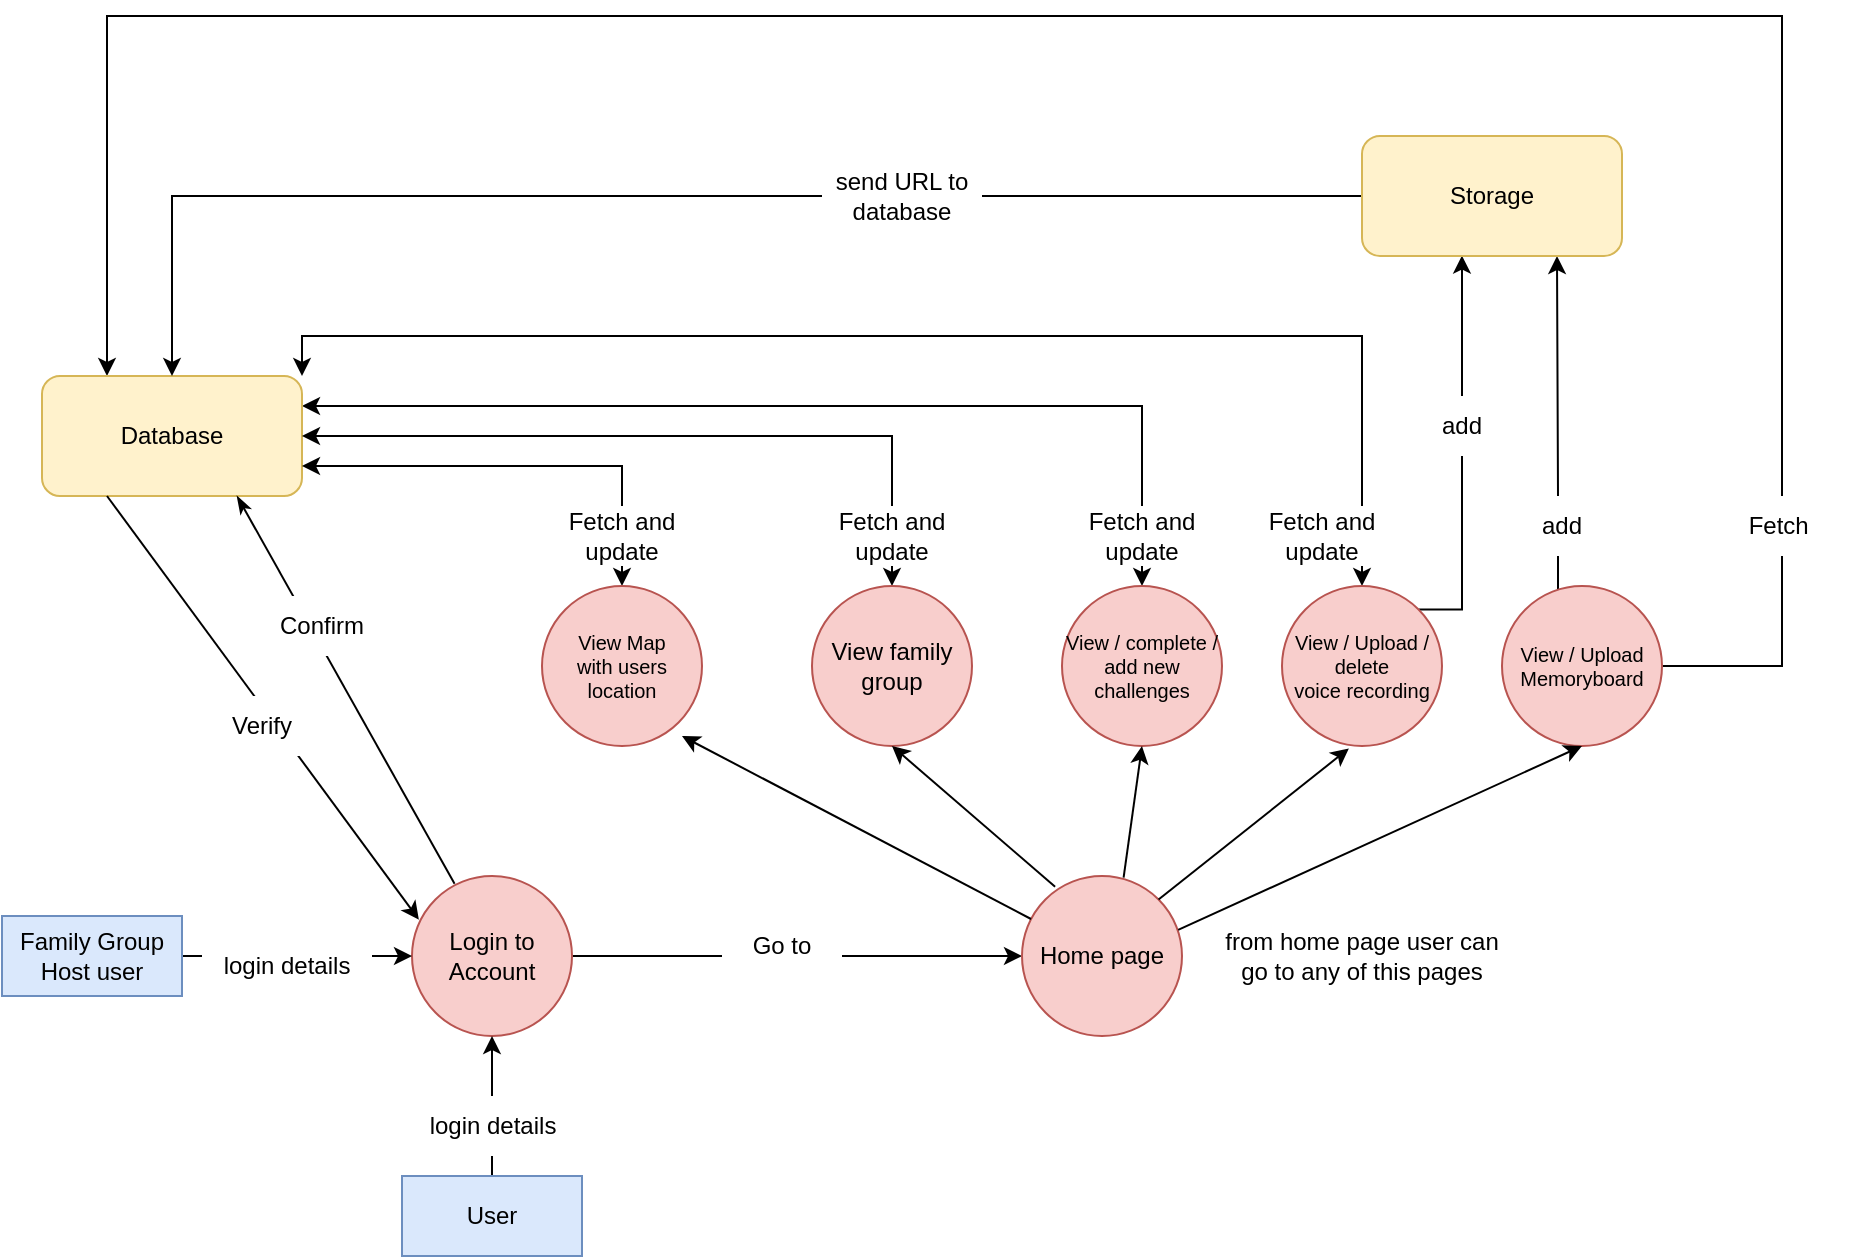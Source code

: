<mxfile version="24.2.8" type="device">
  <diagram id="C5RBs43oDa-KdzZeNtuy" name="Page-1">
    <mxGraphModel dx="641" dy="407" grid="1" gridSize="10" guides="1" tooltips="1" connect="1" arrows="1" fold="1" page="1" pageScale="1" pageWidth="1200" pageHeight="1920" math="0" shadow="0">
      <root>
        <mxCell id="WIyWlLk6GJQsqaUBKTNV-0" />
        <mxCell id="WIyWlLk6GJQsqaUBKTNV-1" parent="WIyWlLk6GJQsqaUBKTNV-0" />
        <mxCell id="s-Dn0FR5llp2s9H8pclf-69" style="edgeStyle=orthogonalEdgeStyle;rounded=0;orthogonalLoop=1;jettySize=auto;html=1;exitX=0.5;exitY=0;exitDx=0;exitDy=0;entryX=1;entryY=0.25;entryDx=0;entryDy=0;startArrow=classic;startFill=1;" edge="1" parent="WIyWlLk6GJQsqaUBKTNV-1" source="s-Dn0FR5llp2s9H8pclf-2" target="s-Dn0FR5llp2s9H8pclf-6">
          <mxGeometry relative="1" as="geometry" />
        </mxCell>
        <mxCell id="s-Dn0FR5llp2s9H8pclf-2" value="View / complete / add new challenges" style="ellipse;whiteSpace=wrap;html=1;aspect=fixed;fontSize=10;fillColor=#f8cecc;strokeColor=#b85450;" vertex="1" parent="WIyWlLk6GJQsqaUBKTNV-1">
          <mxGeometry x="750" y="375" width="80" height="80" as="geometry" />
        </mxCell>
        <mxCell id="s-Dn0FR5llp2s9H8pclf-72" style="edgeStyle=orthogonalEdgeStyle;rounded=0;orthogonalLoop=1;jettySize=auto;html=1;exitX=0.5;exitY=0;exitDx=0;exitDy=0;entryX=1;entryY=0;entryDx=0;entryDy=0;startArrow=classic;startFill=1;" edge="1" parent="WIyWlLk6GJQsqaUBKTNV-1" source="s-Dn0FR5llp2s9H8pclf-3" target="s-Dn0FR5llp2s9H8pclf-6">
          <mxGeometry relative="1" as="geometry">
            <Array as="points">
              <mxPoint x="900" y="250" />
              <mxPoint x="370" y="250" />
            </Array>
          </mxGeometry>
        </mxCell>
        <mxCell id="s-Dn0FR5llp2s9H8pclf-79" style="edgeStyle=orthogonalEdgeStyle;rounded=0;orthogonalLoop=1;jettySize=auto;html=1;exitX=1;exitY=0;exitDx=0;exitDy=0;entryX=0.381;entryY=0.997;entryDx=0;entryDy=0;entryPerimeter=0;" edge="1" parent="WIyWlLk6GJQsqaUBKTNV-1" source="s-Dn0FR5llp2s9H8pclf-3" target="s-Dn0FR5llp2s9H8pclf-64">
          <mxGeometry relative="1" as="geometry">
            <Array as="points">
              <mxPoint x="950" y="387" />
              <mxPoint x="950" y="210" />
            </Array>
          </mxGeometry>
        </mxCell>
        <mxCell id="s-Dn0FR5llp2s9H8pclf-3" value="&lt;font style=&quot;font-size: 10px;&quot;&gt;View / Upload / delete&lt;/font&gt;&lt;div style=&quot;font-size: 10px;&quot;&gt;&lt;font style=&quot;font-size: 10px;&quot;&gt;voice recording&lt;/font&gt;&lt;/div&gt;" style="ellipse;whiteSpace=wrap;html=1;aspect=fixed;fontSize=10;fillColor=#f8cecc;strokeColor=#b85450;" vertex="1" parent="WIyWlLk6GJQsqaUBKTNV-1">
          <mxGeometry x="860" y="375" width="80" height="80" as="geometry" />
        </mxCell>
        <mxCell id="s-Dn0FR5llp2s9H8pclf-77" style="edgeStyle=orthogonalEdgeStyle;rounded=0;orthogonalLoop=1;jettySize=auto;html=1;entryX=0.25;entryY=0;entryDx=0;entryDy=0;" edge="1" parent="WIyWlLk6GJQsqaUBKTNV-1" source="s-Dn0FR5llp2s9H8pclf-4" target="s-Dn0FR5llp2s9H8pclf-6">
          <mxGeometry relative="1" as="geometry">
            <Array as="points">
              <mxPoint x="1110" y="415" />
              <mxPoint x="1110" y="90" />
              <mxPoint x="273" y="90" />
            </Array>
          </mxGeometry>
        </mxCell>
        <mxCell id="s-Dn0FR5llp2s9H8pclf-78" style="edgeStyle=orthogonalEdgeStyle;rounded=0;orthogonalLoop=1;jettySize=auto;html=1;entryX=0.75;entryY=1;entryDx=0;entryDy=0;" edge="1" parent="WIyWlLk6GJQsqaUBKTNV-1" source="s-Dn0FR5llp2s9H8pclf-4" target="s-Dn0FR5llp2s9H8pclf-64">
          <mxGeometry relative="1" as="geometry">
            <Array as="points">
              <mxPoint x="998" y="330" />
              <mxPoint x="998" y="330" />
            </Array>
          </mxGeometry>
        </mxCell>
        <mxCell id="s-Dn0FR5llp2s9H8pclf-4" value="View / Upload Memoryboard" style="ellipse;whiteSpace=wrap;html=1;aspect=fixed;fontSize=10;fillColor=#f8cecc;strokeColor=#b85450;" vertex="1" parent="WIyWlLk6GJQsqaUBKTNV-1">
          <mxGeometry x="970" y="375" width="80" height="80" as="geometry" />
        </mxCell>
        <mxCell id="s-Dn0FR5llp2s9H8pclf-62" style="edgeStyle=orthogonalEdgeStyle;rounded=0;orthogonalLoop=1;jettySize=auto;html=1;entryX=0;entryY=0.5;entryDx=0;entryDy=0;" edge="1" parent="WIyWlLk6GJQsqaUBKTNV-1" source="s-Dn0FR5llp2s9H8pclf-5" target="s-Dn0FR5llp2s9H8pclf-61">
          <mxGeometry relative="1" as="geometry" />
        </mxCell>
        <mxCell id="s-Dn0FR5llp2s9H8pclf-5" value="Login to Account" style="ellipse;whiteSpace=wrap;html=1;aspect=fixed;fillColor=#f8cecc;strokeColor=#b85450;" vertex="1" parent="WIyWlLk6GJQsqaUBKTNV-1">
          <mxGeometry x="425" y="520" width="80" height="80" as="geometry" />
        </mxCell>
        <mxCell id="s-Dn0FR5llp2s9H8pclf-6" value="Database" style="rounded=1;whiteSpace=wrap;html=1;fillColor=#fff2cc;strokeColor=#d6b656;" vertex="1" parent="WIyWlLk6GJQsqaUBKTNV-1">
          <mxGeometry x="240" y="270" width="130" height="60" as="geometry" />
        </mxCell>
        <mxCell id="s-Dn0FR5llp2s9H8pclf-11" style="edgeStyle=orthogonalEdgeStyle;rounded=0;orthogonalLoop=1;jettySize=auto;html=1;entryX=0.5;entryY=1;entryDx=0;entryDy=0;" edge="1" parent="WIyWlLk6GJQsqaUBKTNV-1" source="s-Dn0FR5llp2s9H8pclf-7" target="s-Dn0FR5llp2s9H8pclf-5">
          <mxGeometry relative="1" as="geometry" />
        </mxCell>
        <mxCell id="s-Dn0FR5llp2s9H8pclf-7" value="User" style="rounded=0;whiteSpace=wrap;html=1;fillColor=#dae8fc;strokeColor=#6c8ebf;" vertex="1" parent="WIyWlLk6GJQsqaUBKTNV-1">
          <mxGeometry x="420" y="670" width="90" height="40" as="geometry" />
        </mxCell>
        <mxCell id="s-Dn0FR5llp2s9H8pclf-12" style="edgeStyle=orthogonalEdgeStyle;rounded=0;orthogonalLoop=1;jettySize=auto;html=1;entryX=0;entryY=0.5;entryDx=0;entryDy=0;" edge="1" parent="WIyWlLk6GJQsqaUBKTNV-1" source="s-Dn0FR5llp2s9H8pclf-8" target="s-Dn0FR5llp2s9H8pclf-5">
          <mxGeometry relative="1" as="geometry" />
        </mxCell>
        <mxCell id="s-Dn0FR5llp2s9H8pclf-8" value="Family Group Host user" style="rounded=0;whiteSpace=wrap;html=1;fillColor=#dae8fc;strokeColor=#6c8ebf;" vertex="1" parent="WIyWlLk6GJQsqaUBKTNV-1">
          <mxGeometry x="220" y="540" width="90" height="40" as="geometry" />
        </mxCell>
        <mxCell id="s-Dn0FR5llp2s9H8pclf-68" style="edgeStyle=orthogonalEdgeStyle;rounded=0;orthogonalLoop=1;jettySize=auto;html=1;exitX=0.5;exitY=0;exitDx=0;exitDy=0;entryX=1;entryY=0.5;entryDx=0;entryDy=0;startArrow=classic;startFill=1;" edge="1" parent="WIyWlLk6GJQsqaUBKTNV-1" source="s-Dn0FR5llp2s9H8pclf-9" target="s-Dn0FR5llp2s9H8pclf-6">
          <mxGeometry relative="1" as="geometry" />
        </mxCell>
        <mxCell id="s-Dn0FR5llp2s9H8pclf-9" value="View family group" style="ellipse;whiteSpace=wrap;html=1;aspect=fixed;fillColor=#f8cecc;strokeColor=#b85450;" vertex="1" parent="WIyWlLk6GJQsqaUBKTNV-1">
          <mxGeometry x="625" y="375" width="80" height="80" as="geometry" />
        </mxCell>
        <mxCell id="s-Dn0FR5llp2s9H8pclf-67" style="edgeStyle=orthogonalEdgeStyle;rounded=0;orthogonalLoop=1;jettySize=auto;html=1;exitX=0.5;exitY=0;exitDx=0;exitDy=0;entryX=1;entryY=0.75;entryDx=0;entryDy=0;startArrow=classic;startFill=1;" edge="1" parent="WIyWlLk6GJQsqaUBKTNV-1" source="s-Dn0FR5llp2s9H8pclf-10" target="s-Dn0FR5llp2s9H8pclf-6">
          <mxGeometry relative="1" as="geometry" />
        </mxCell>
        <mxCell id="s-Dn0FR5llp2s9H8pclf-10" value="View Map&lt;div style=&quot;font-size: 10px;&quot;&gt;with users location&lt;/div&gt;" style="ellipse;whiteSpace=wrap;html=1;aspect=fixed;fontSize=10;fillColor=#f8cecc;strokeColor=#b85450;" vertex="1" parent="WIyWlLk6GJQsqaUBKTNV-1">
          <mxGeometry x="490" y="375" width="80" height="80" as="geometry" />
        </mxCell>
        <mxCell id="s-Dn0FR5llp2s9H8pclf-45" value="" style="endArrow=classicThin;html=1;rounded=0;entryX=0.75;entryY=1;entryDx=0;entryDy=0;exitX=0.266;exitY=0.049;exitDx=0;exitDy=0;exitPerimeter=0;endFill=1;" edge="1" parent="WIyWlLk6GJQsqaUBKTNV-1" source="s-Dn0FR5llp2s9H8pclf-5" target="s-Dn0FR5llp2s9H8pclf-6">
          <mxGeometry width="50" height="50" relative="1" as="geometry">
            <mxPoint x="290" y="410" as="sourcePoint" />
            <mxPoint x="340" y="360" as="targetPoint" />
          </mxGeometry>
        </mxCell>
        <mxCell id="s-Dn0FR5llp2s9H8pclf-46" value="" style="endArrow=none;html=1;rounded=0;entryX=0.25;entryY=1;entryDx=0;entryDy=0;exitX=0.043;exitY=0.273;exitDx=0;exitDy=0;exitPerimeter=0;endFill=0;startArrow=classic;startFill=1;" edge="1" parent="WIyWlLk6GJQsqaUBKTNV-1" source="s-Dn0FR5llp2s9H8pclf-5" target="s-Dn0FR5llp2s9H8pclf-6">
          <mxGeometry width="50" height="50" relative="1" as="geometry">
            <mxPoint x="408" y="524" as="sourcePoint" />
            <mxPoint x="300" y="330" as="targetPoint" />
          </mxGeometry>
        </mxCell>
        <mxCell id="s-Dn0FR5llp2s9H8pclf-47" value="Verify" style="text;html=1;align=center;verticalAlign=middle;whiteSpace=wrap;rounded=0;fillColor=default;" vertex="1" parent="WIyWlLk6GJQsqaUBKTNV-1">
          <mxGeometry x="320" y="430" width="60" height="30" as="geometry" />
        </mxCell>
        <mxCell id="s-Dn0FR5llp2s9H8pclf-50" value="Confirm" style="text;html=1;align=center;verticalAlign=middle;whiteSpace=wrap;rounded=0;fillColor=default;" vertex="1" parent="WIyWlLk6GJQsqaUBKTNV-1">
          <mxGeometry x="350" y="380" width="60" height="30" as="geometry" />
        </mxCell>
        <mxCell id="s-Dn0FR5llp2s9H8pclf-51" value="Fetch and update" style="text;html=1;align=center;verticalAlign=middle;whiteSpace=wrap;rounded=0;fillColor=default;" vertex="1" parent="WIyWlLk6GJQsqaUBKTNV-1">
          <mxGeometry x="500" y="335" width="60" height="30" as="geometry" />
        </mxCell>
        <mxCell id="s-Dn0FR5llp2s9H8pclf-52" value="Fetch and update" style="text;html=1;align=center;verticalAlign=middle;whiteSpace=wrap;rounded=0;fillColor=default;" vertex="1" parent="WIyWlLk6GJQsqaUBKTNV-1">
          <mxGeometry x="625" y="335" width="80" height="30" as="geometry" />
        </mxCell>
        <mxCell id="s-Dn0FR5llp2s9H8pclf-55" value="Fetch and update" style="text;html=1;align=center;verticalAlign=middle;whiteSpace=wrap;rounded=0;fillColor=default;" vertex="1" parent="WIyWlLk6GJQsqaUBKTNV-1">
          <mxGeometry x="840" y="335" width="80" height="30" as="geometry" />
        </mxCell>
        <mxCell id="s-Dn0FR5llp2s9H8pclf-56" value="Fetch&amp;nbsp;" style="text;html=1;align=center;verticalAlign=middle;whiteSpace=wrap;rounded=0;fillColor=default;" vertex="1" parent="WIyWlLk6GJQsqaUBKTNV-1">
          <mxGeometry x="1070" y="330" width="80" height="30" as="geometry" />
        </mxCell>
        <mxCell id="s-Dn0FR5llp2s9H8pclf-57" value="Fetch and update" style="text;html=1;align=center;verticalAlign=middle;whiteSpace=wrap;rounded=0;fillColor=default;" vertex="1" parent="WIyWlLk6GJQsqaUBKTNV-1">
          <mxGeometry x="750" y="335" width="80" height="30" as="geometry" />
        </mxCell>
        <mxCell id="s-Dn0FR5llp2s9H8pclf-58" value="login details" style="text;html=1;align=center;verticalAlign=middle;whiteSpace=wrap;rounded=0;fillColor=default;" vertex="1" parent="WIyWlLk6GJQsqaUBKTNV-1">
          <mxGeometry x="422.5" y="630" width="85" height="30" as="geometry" />
        </mxCell>
        <mxCell id="s-Dn0FR5llp2s9H8pclf-59" value="login details" style="text;html=1;align=center;verticalAlign=middle;whiteSpace=wrap;rounded=0;fillColor=default;" vertex="1" parent="WIyWlLk6GJQsqaUBKTNV-1">
          <mxGeometry x="320" y="550" width="85" height="30" as="geometry" />
        </mxCell>
        <mxCell id="s-Dn0FR5llp2s9H8pclf-61" value="Home page" style="ellipse;whiteSpace=wrap;html=1;aspect=fixed;fillColor=#f8cecc;strokeColor=#b85450;" vertex="1" parent="WIyWlLk6GJQsqaUBKTNV-1">
          <mxGeometry x="730" y="520" width="80" height="80" as="geometry" />
        </mxCell>
        <mxCell id="s-Dn0FR5llp2s9H8pclf-63" value="Go to" style="text;html=1;align=center;verticalAlign=middle;whiteSpace=wrap;rounded=0;fillColor=default;" vertex="1" parent="WIyWlLk6GJQsqaUBKTNV-1">
          <mxGeometry x="580" y="540" width="60" height="30" as="geometry" />
        </mxCell>
        <mxCell id="s-Dn0FR5llp2s9H8pclf-66" style="edgeStyle=orthogonalEdgeStyle;rounded=0;orthogonalLoop=1;jettySize=auto;html=1;entryX=0.5;entryY=0;entryDx=0;entryDy=0;" edge="1" parent="WIyWlLk6GJQsqaUBKTNV-1" source="s-Dn0FR5llp2s9H8pclf-64" target="s-Dn0FR5llp2s9H8pclf-6">
          <mxGeometry relative="1" as="geometry" />
        </mxCell>
        <mxCell id="s-Dn0FR5llp2s9H8pclf-64" value="Storage" style="rounded=1;whiteSpace=wrap;html=1;fillColor=#fff2cc;strokeColor=#d6b656;" vertex="1" parent="WIyWlLk6GJQsqaUBKTNV-1">
          <mxGeometry x="900" y="150" width="130" height="60" as="geometry" />
        </mxCell>
        <mxCell id="s-Dn0FR5llp2s9H8pclf-80" value="add" style="text;html=1;align=center;verticalAlign=middle;whiteSpace=wrap;rounded=0;fillColor=default;" vertex="1" parent="WIyWlLk6GJQsqaUBKTNV-1">
          <mxGeometry x="960" y="330" width="80" height="30" as="geometry" />
        </mxCell>
        <mxCell id="s-Dn0FR5llp2s9H8pclf-81" value="add" style="text;html=1;align=center;verticalAlign=middle;whiteSpace=wrap;rounded=0;fillColor=default;" vertex="1" parent="WIyWlLk6GJQsqaUBKTNV-1">
          <mxGeometry x="910" y="280" width="80" height="30" as="geometry" />
        </mxCell>
        <mxCell id="s-Dn0FR5llp2s9H8pclf-82" value="send URL to database" style="text;html=1;align=center;verticalAlign=middle;whiteSpace=wrap;rounded=0;fillColor=default;" vertex="1" parent="WIyWlLk6GJQsqaUBKTNV-1">
          <mxGeometry x="630" y="165" width="80" height="30" as="geometry" />
        </mxCell>
        <mxCell id="s-Dn0FR5llp2s9H8pclf-83" value="" style="endArrow=classic;html=1;rounded=0;entryX=0.875;entryY=0.938;entryDx=0;entryDy=0;entryPerimeter=0;" edge="1" parent="WIyWlLk6GJQsqaUBKTNV-1" source="s-Dn0FR5llp2s9H8pclf-61" target="s-Dn0FR5llp2s9H8pclf-10">
          <mxGeometry width="50" height="50" relative="1" as="geometry">
            <mxPoint x="670" y="390" as="sourcePoint" />
            <mxPoint x="720" y="340" as="targetPoint" />
          </mxGeometry>
        </mxCell>
        <mxCell id="s-Dn0FR5llp2s9H8pclf-84" value="" style="endArrow=classic;html=1;rounded=0;exitX=0.207;exitY=0.067;exitDx=0;exitDy=0;exitPerimeter=0;entryX=0.5;entryY=1;entryDx=0;entryDy=0;" edge="1" parent="WIyWlLk6GJQsqaUBKTNV-1" source="s-Dn0FR5llp2s9H8pclf-61" target="s-Dn0FR5llp2s9H8pclf-9">
          <mxGeometry width="50" height="50" relative="1" as="geometry">
            <mxPoint x="753" y="536" as="sourcePoint" />
            <mxPoint x="570" y="460" as="targetPoint" />
          </mxGeometry>
        </mxCell>
        <mxCell id="s-Dn0FR5llp2s9H8pclf-85" value="" style="endArrow=classic;html=1;rounded=0;exitX=0.635;exitY=0.01;exitDx=0;exitDy=0;entryX=0.5;entryY=1;entryDx=0;entryDy=0;exitPerimeter=0;" edge="1" parent="WIyWlLk6GJQsqaUBKTNV-1" source="s-Dn0FR5llp2s9H8pclf-61" target="s-Dn0FR5llp2s9H8pclf-2">
          <mxGeometry width="50" height="50" relative="1" as="geometry">
            <mxPoint x="765" y="531" as="sourcePoint" />
            <mxPoint x="675" y="465" as="targetPoint" />
          </mxGeometry>
        </mxCell>
        <mxCell id="s-Dn0FR5llp2s9H8pclf-86" value="" style="endArrow=classic;html=1;rounded=0;exitX=1;exitY=0;exitDx=0;exitDy=0;entryX=0.418;entryY=1.015;entryDx=0;entryDy=0;entryPerimeter=0;" edge="1" parent="WIyWlLk6GJQsqaUBKTNV-1" source="s-Dn0FR5llp2s9H8pclf-61" target="s-Dn0FR5llp2s9H8pclf-3">
          <mxGeometry width="50" height="50" relative="1" as="geometry">
            <mxPoint x="775" y="541" as="sourcePoint" />
            <mxPoint x="685" y="475" as="targetPoint" />
          </mxGeometry>
        </mxCell>
        <mxCell id="s-Dn0FR5llp2s9H8pclf-87" value="" style="endArrow=classic;html=1;rounded=0;entryX=0.5;entryY=1;entryDx=0;entryDy=0;exitX=0.976;exitY=0.337;exitDx=0;exitDy=0;exitPerimeter=0;" edge="1" parent="WIyWlLk6GJQsqaUBKTNV-1" source="s-Dn0FR5llp2s9H8pclf-61" target="s-Dn0FR5llp2s9H8pclf-4">
          <mxGeometry width="50" height="50" relative="1" as="geometry">
            <mxPoint x="810" y="540" as="sourcePoint" />
            <mxPoint x="695" y="485" as="targetPoint" />
          </mxGeometry>
        </mxCell>
        <mxCell id="s-Dn0FR5llp2s9H8pclf-88" value="from home page user can go to any of this pages" style="text;html=1;align=center;verticalAlign=middle;whiteSpace=wrap;rounded=0;fillColor=default;" vertex="1" parent="WIyWlLk6GJQsqaUBKTNV-1">
          <mxGeometry x="825" y="545" width="150" height="30" as="geometry" />
        </mxCell>
      </root>
    </mxGraphModel>
  </diagram>
</mxfile>
